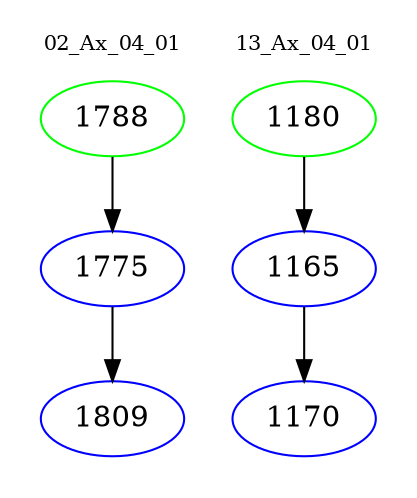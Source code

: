 digraph{
subgraph cluster_0 {
color = white
label = "02_Ax_04_01";
fontsize=10;
T0_1788 [label="1788", color="green"]
T0_1788 -> T0_1775 [color="black"]
T0_1775 [label="1775", color="blue"]
T0_1775 -> T0_1809 [color="black"]
T0_1809 [label="1809", color="blue"]
}
subgraph cluster_1 {
color = white
label = "13_Ax_04_01";
fontsize=10;
T1_1180 [label="1180", color="green"]
T1_1180 -> T1_1165 [color="black"]
T1_1165 [label="1165", color="blue"]
T1_1165 -> T1_1170 [color="black"]
T1_1170 [label="1170", color="blue"]
}
}
